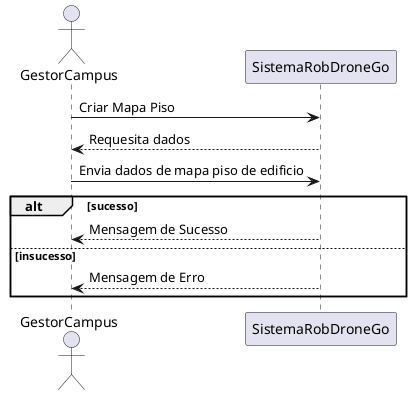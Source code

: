 @startuml
actor GestorCampus as actor
participant SistemaRobDroneGo as srdg
actor -> srdg: Criar Mapa Piso
srdg --> actor : Requesita dados
actor -> srdg: Envia dados de mapa piso de edificio
alt sucesso
srdg --> actor : Mensagem de Sucesso
else insucesso
srdg -->actor : Mensagem de Erro
end
@enduml